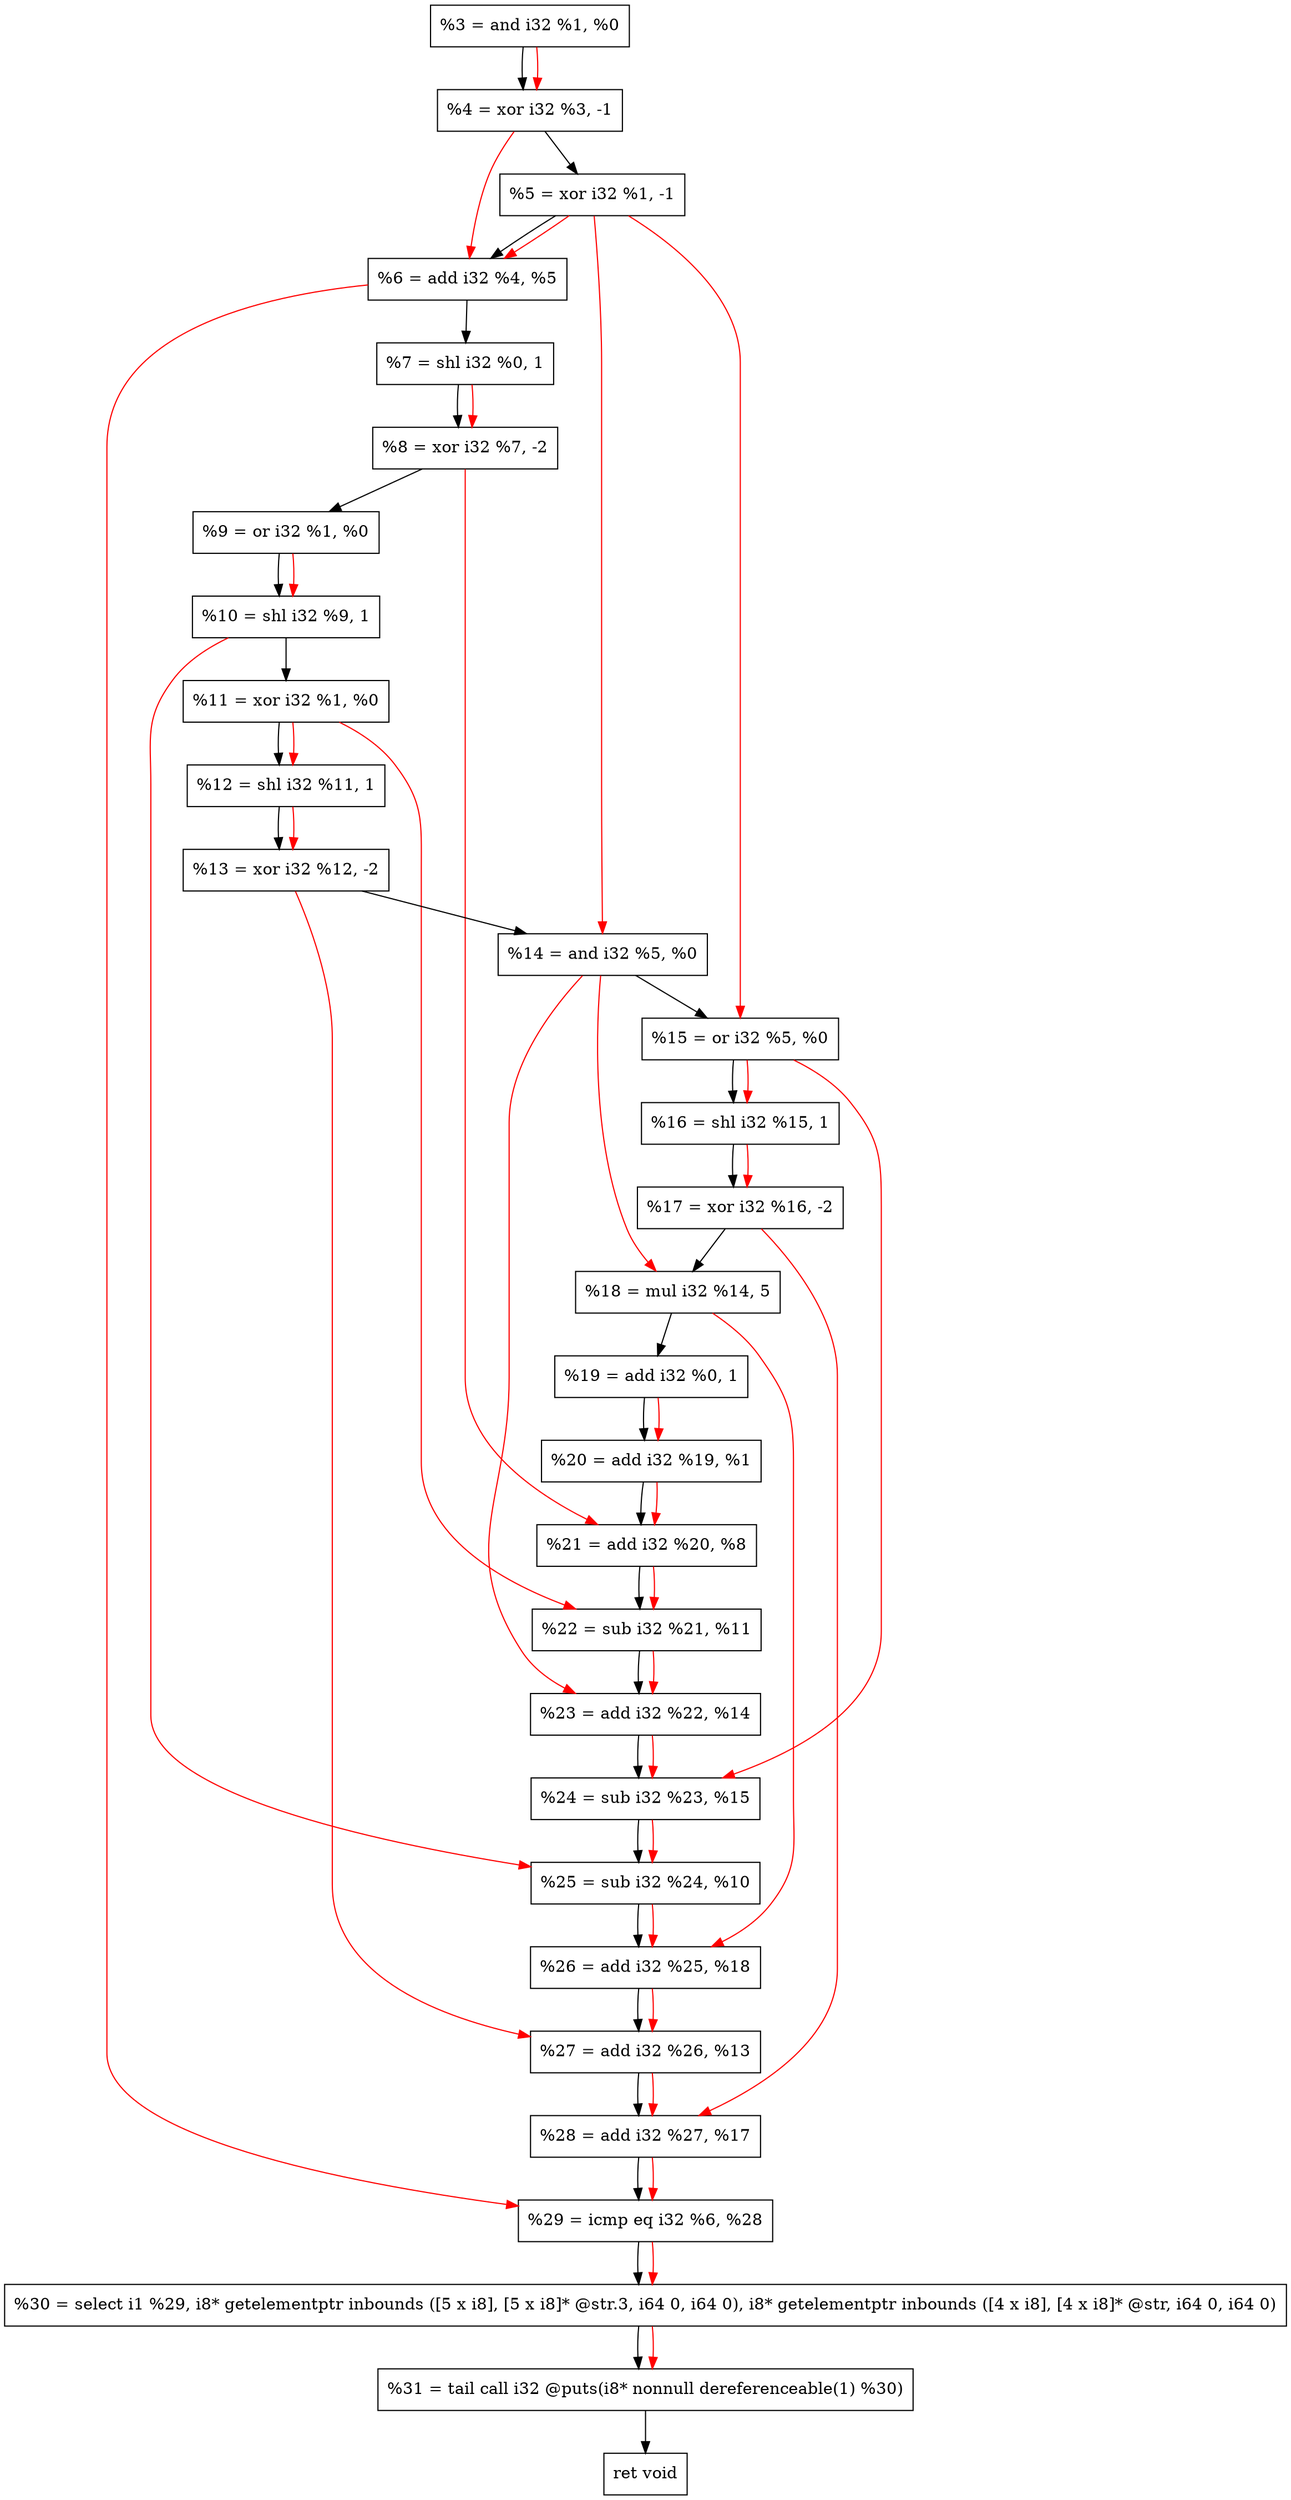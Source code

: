digraph "DFG for'crackme' function" {
	Node0x19e65d0[shape=record, label="  %3 = and i32 %1, %0"];
	Node0x19e6c80[shape=record, label="  %4 = xor i32 %3, -1"];
	Node0x19e6d40[shape=record, label="  %5 = xor i32 %1, -1"];
	Node0x19e6db0[shape=record, label="  %6 = add i32 %4, %5"];
	Node0x19e6e20[shape=record, label="  %7 = shl i32 %0, 1"];
	Node0x19e6ec0[shape=record, label="  %8 = xor i32 %7, -2"];
	Node0x19e6f30[shape=record, label="  %9 = or i32 %1, %0"];
	Node0x19e6fa0[shape=record, label="  %10 = shl i32 %9, 1"];
	Node0x19e7010[shape=record, label="  %11 = xor i32 %1, %0"];
	Node0x19e7080[shape=record, label="  %12 = shl i32 %11, 1"];
	Node0x19e70f0[shape=record, label="  %13 = xor i32 %12, -2"];
	Node0x19e7160[shape=record, label="  %14 = and i32 %5, %0"];
	Node0x19e71d0[shape=record, label="  %15 = or i32 %5, %0"];
	Node0x19e7240[shape=record, label="  %16 = shl i32 %15, 1"];
	Node0x19e72b0[shape=record, label="  %17 = xor i32 %16, -2"];
	Node0x19e7350[shape=record, label="  %18 = mul i32 %14, 5"];
	Node0x19e73c0[shape=record, label="  %19 = add i32 %0, 1"];
	Node0x19e7430[shape=record, label="  %20 = add i32 %19, %1"];
	Node0x19e74a0[shape=record, label="  %21 = add i32 %20, %8"];
	Node0x19e7510[shape=record, label="  %22 = sub i32 %21, %11"];
	Node0x19e7580[shape=record, label="  %23 = add i32 %22, %14"];
	Node0x19e75f0[shape=record, label="  %24 = sub i32 %23, %15"];
	Node0x19e7660[shape=record, label="  %25 = sub i32 %24, %10"];
	Node0x19e76d0[shape=record, label="  %26 = add i32 %25, %18"];
	Node0x19e7740[shape=record, label="  %27 = add i32 %26, %13"];
	Node0x19e77b0[shape=record, label="  %28 = add i32 %27, %17"];
	Node0x19e7820[shape=record, label="  %29 = icmp eq i32 %6, %28"];
	Node0x1987268[shape=record, label="  %30 = select i1 %29, i8* getelementptr inbounds ([5 x i8], [5 x i8]* @str.3, i64 0, i64 0), i8* getelementptr inbounds ([4 x i8], [4 x i8]* @str, i64 0, i64 0)"];
	Node0x19e7cc0[shape=record, label="  %31 = tail call i32 @puts(i8* nonnull dereferenceable(1) %30)"];
	Node0x19e7d10[shape=record, label="  ret void"];
	Node0x19e65d0 -> Node0x19e6c80;
	Node0x19e6c80 -> Node0x19e6d40;
	Node0x19e6d40 -> Node0x19e6db0;
	Node0x19e6db0 -> Node0x19e6e20;
	Node0x19e6e20 -> Node0x19e6ec0;
	Node0x19e6ec0 -> Node0x19e6f30;
	Node0x19e6f30 -> Node0x19e6fa0;
	Node0x19e6fa0 -> Node0x19e7010;
	Node0x19e7010 -> Node0x19e7080;
	Node0x19e7080 -> Node0x19e70f0;
	Node0x19e70f0 -> Node0x19e7160;
	Node0x19e7160 -> Node0x19e71d0;
	Node0x19e71d0 -> Node0x19e7240;
	Node0x19e7240 -> Node0x19e72b0;
	Node0x19e72b0 -> Node0x19e7350;
	Node0x19e7350 -> Node0x19e73c0;
	Node0x19e73c0 -> Node0x19e7430;
	Node0x19e7430 -> Node0x19e74a0;
	Node0x19e74a0 -> Node0x19e7510;
	Node0x19e7510 -> Node0x19e7580;
	Node0x19e7580 -> Node0x19e75f0;
	Node0x19e75f0 -> Node0x19e7660;
	Node0x19e7660 -> Node0x19e76d0;
	Node0x19e76d0 -> Node0x19e7740;
	Node0x19e7740 -> Node0x19e77b0;
	Node0x19e77b0 -> Node0x19e7820;
	Node0x19e7820 -> Node0x1987268;
	Node0x1987268 -> Node0x19e7cc0;
	Node0x19e7cc0 -> Node0x19e7d10;
edge [color=red]
	Node0x19e65d0 -> Node0x19e6c80;
	Node0x19e6c80 -> Node0x19e6db0;
	Node0x19e6d40 -> Node0x19e6db0;
	Node0x19e6e20 -> Node0x19e6ec0;
	Node0x19e6f30 -> Node0x19e6fa0;
	Node0x19e7010 -> Node0x19e7080;
	Node0x19e7080 -> Node0x19e70f0;
	Node0x19e6d40 -> Node0x19e7160;
	Node0x19e6d40 -> Node0x19e71d0;
	Node0x19e71d0 -> Node0x19e7240;
	Node0x19e7240 -> Node0x19e72b0;
	Node0x19e7160 -> Node0x19e7350;
	Node0x19e73c0 -> Node0x19e7430;
	Node0x19e7430 -> Node0x19e74a0;
	Node0x19e6ec0 -> Node0x19e74a0;
	Node0x19e74a0 -> Node0x19e7510;
	Node0x19e7010 -> Node0x19e7510;
	Node0x19e7510 -> Node0x19e7580;
	Node0x19e7160 -> Node0x19e7580;
	Node0x19e7580 -> Node0x19e75f0;
	Node0x19e71d0 -> Node0x19e75f0;
	Node0x19e75f0 -> Node0x19e7660;
	Node0x19e6fa0 -> Node0x19e7660;
	Node0x19e7660 -> Node0x19e76d0;
	Node0x19e7350 -> Node0x19e76d0;
	Node0x19e76d0 -> Node0x19e7740;
	Node0x19e70f0 -> Node0x19e7740;
	Node0x19e7740 -> Node0x19e77b0;
	Node0x19e72b0 -> Node0x19e77b0;
	Node0x19e6db0 -> Node0x19e7820;
	Node0x19e77b0 -> Node0x19e7820;
	Node0x19e7820 -> Node0x1987268;
	Node0x1987268 -> Node0x19e7cc0;
}

